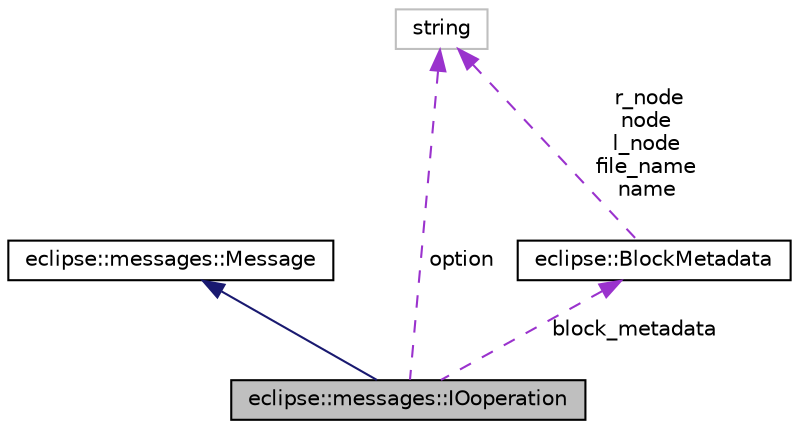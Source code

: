 digraph G
{
  edge [fontname="Helvetica",fontsize="10",labelfontname="Helvetica",labelfontsize="10"];
  node [fontname="Helvetica",fontsize="10",shape=record];
  Node1 [label="eclipse::messages::IOoperation",height=0.2,width=0.4,color="black", fillcolor="grey75", style="filled" fontcolor="black"];
  Node2 -> Node1 [dir="back",color="midnightblue",fontsize="10",style="solid",fontname="Helvetica"];
  Node2 [label="eclipse::messages::Message",height=0.2,width=0.4,color="black", fillcolor="white", style="filled",URL="$structeclipse_1_1messages_1_1Message.html"];
  Node3 -> Node1 [dir="back",color="darkorchid3",fontsize="10",style="dashed",label=" block_metadata" ,fontname="Helvetica"];
  Node3 [label="eclipse::BlockMetadata",height=0.2,width=0.4,color="black", fillcolor="white", style="filled",URL="$structeclipse_1_1BlockMetadata.html"];
  Node4 -> Node3 [dir="back",color="darkorchid3",fontsize="10",style="dashed",label=" r_node\nnode\nl_node\nfile_name\nname" ,fontname="Helvetica"];
  Node4 [label="string",height=0.2,width=0.4,color="grey75", fillcolor="white", style="filled"];
  Node4 -> Node1 [dir="back",color="darkorchid3",fontsize="10",style="dashed",label=" option" ,fontname="Helvetica"];
}
